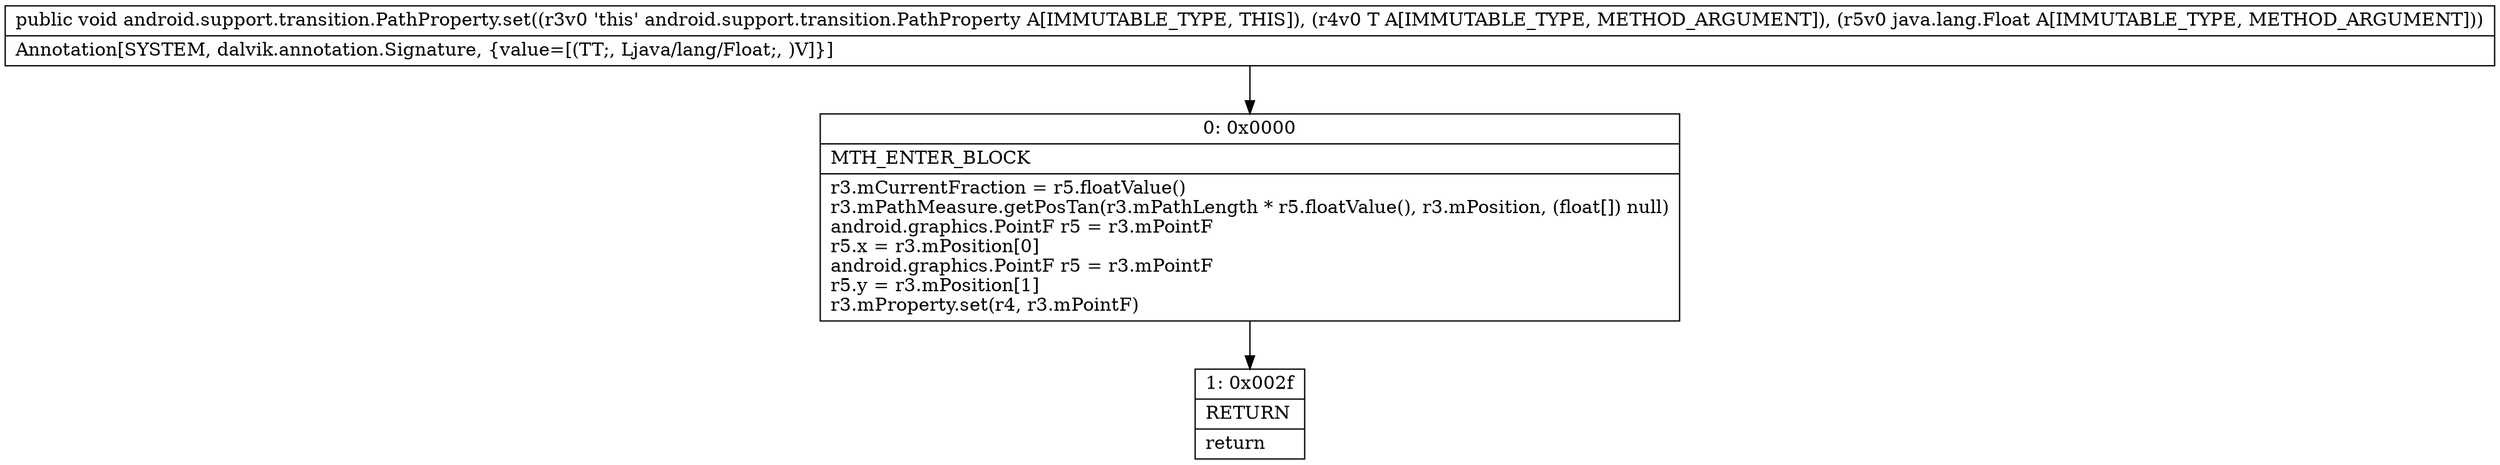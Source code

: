 digraph "CFG forandroid.support.transition.PathProperty.set(Ljava\/lang\/Object;Ljava\/lang\/Float;)V" {
Node_0 [shape=record,label="{0\:\ 0x0000|MTH_ENTER_BLOCK\l|r3.mCurrentFraction = r5.floatValue()\lr3.mPathMeasure.getPosTan(r3.mPathLength * r5.floatValue(), r3.mPosition, (float[]) null)\landroid.graphics.PointF r5 = r3.mPointF\lr5.x = r3.mPosition[0]\landroid.graphics.PointF r5 = r3.mPointF\lr5.y = r3.mPosition[1]\lr3.mProperty.set(r4, r3.mPointF)\l}"];
Node_1 [shape=record,label="{1\:\ 0x002f|RETURN\l|return\l}"];
MethodNode[shape=record,label="{public void android.support.transition.PathProperty.set((r3v0 'this' android.support.transition.PathProperty A[IMMUTABLE_TYPE, THIS]), (r4v0 T A[IMMUTABLE_TYPE, METHOD_ARGUMENT]), (r5v0 java.lang.Float A[IMMUTABLE_TYPE, METHOD_ARGUMENT]))  | Annotation[SYSTEM, dalvik.annotation.Signature, \{value=[(TT;, Ljava\/lang\/Float;, )V]\}]\l}"];
MethodNode -> Node_0;
Node_0 -> Node_1;
}

